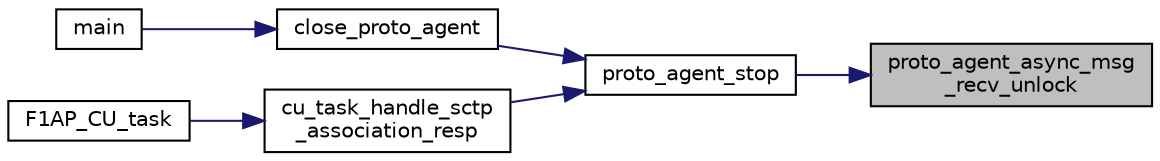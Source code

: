digraph "proto_agent_async_msg_recv_unlock"
{
 // LATEX_PDF_SIZE
  edge [fontname="Helvetica",fontsize="10",labelfontname="Helvetica",labelfontsize="10"];
  node [fontname="Helvetica",fontsize="10",shape=record];
  rankdir="RL";
  Node1 [label="proto_agent_async_msg\l_recv_unlock",height=0.2,width=0.4,color="black", fillcolor="grey75", style="filled", fontcolor="black",tooltip=" "];
  Node1 -> Node2 [dir="back",color="midnightblue",fontsize="10",style="solid",fontname="Helvetica"];
  Node2 [label="proto_agent_stop",height=0.2,width=0.4,color="black", fillcolor="white", style="filled",URL="$proto__agent_8h.html#a1fe29e812f5c032014a27291d17374c3",tooltip=" "];
  Node2 -> Node3 [dir="back",color="midnightblue",fontsize="10",style="solid",fontname="Helvetica"];
  Node3 [label="close_proto_agent",height=0.2,width=0.4,color="black", fillcolor="white", style="filled",URL="$cu__test_8c.html#a6107d5fbec586ce44727a950bb845664",tooltip=" "];
  Node3 -> Node4 [dir="back",color="midnightblue",fontsize="10",style="solid",fontname="Helvetica"];
  Node4 [label="main",height=0.2,width=0.4,color="black", fillcolor="white", style="filled",URL="$cu__test_8c.html#a0ddf1224851353fc92bfbff6f499fa97",tooltip=" "];
  Node2 -> Node5 [dir="back",color="midnightblue",fontsize="10",style="solid",fontname="Helvetica"];
  Node5 [label="cu_task_handle_sctp\l_association_resp",height=0.2,width=0.4,color="black", fillcolor="white", style="filled",URL="$f1ap__cu__task_8h.html#a6dac19f5ecf47f168b414d8c74bac5ac",tooltip=" "];
  Node5 -> Node6 [dir="back",color="midnightblue",fontsize="10",style="solid",fontname="Helvetica"];
  Node6 [label="F1AP_CU_task",height=0.2,width=0.4,color="black", fillcolor="white", style="filled",URL="$f1ap__cu__task_8h.html#a0383570bfaf226e5df424904480e7399",tooltip=" "];
}
